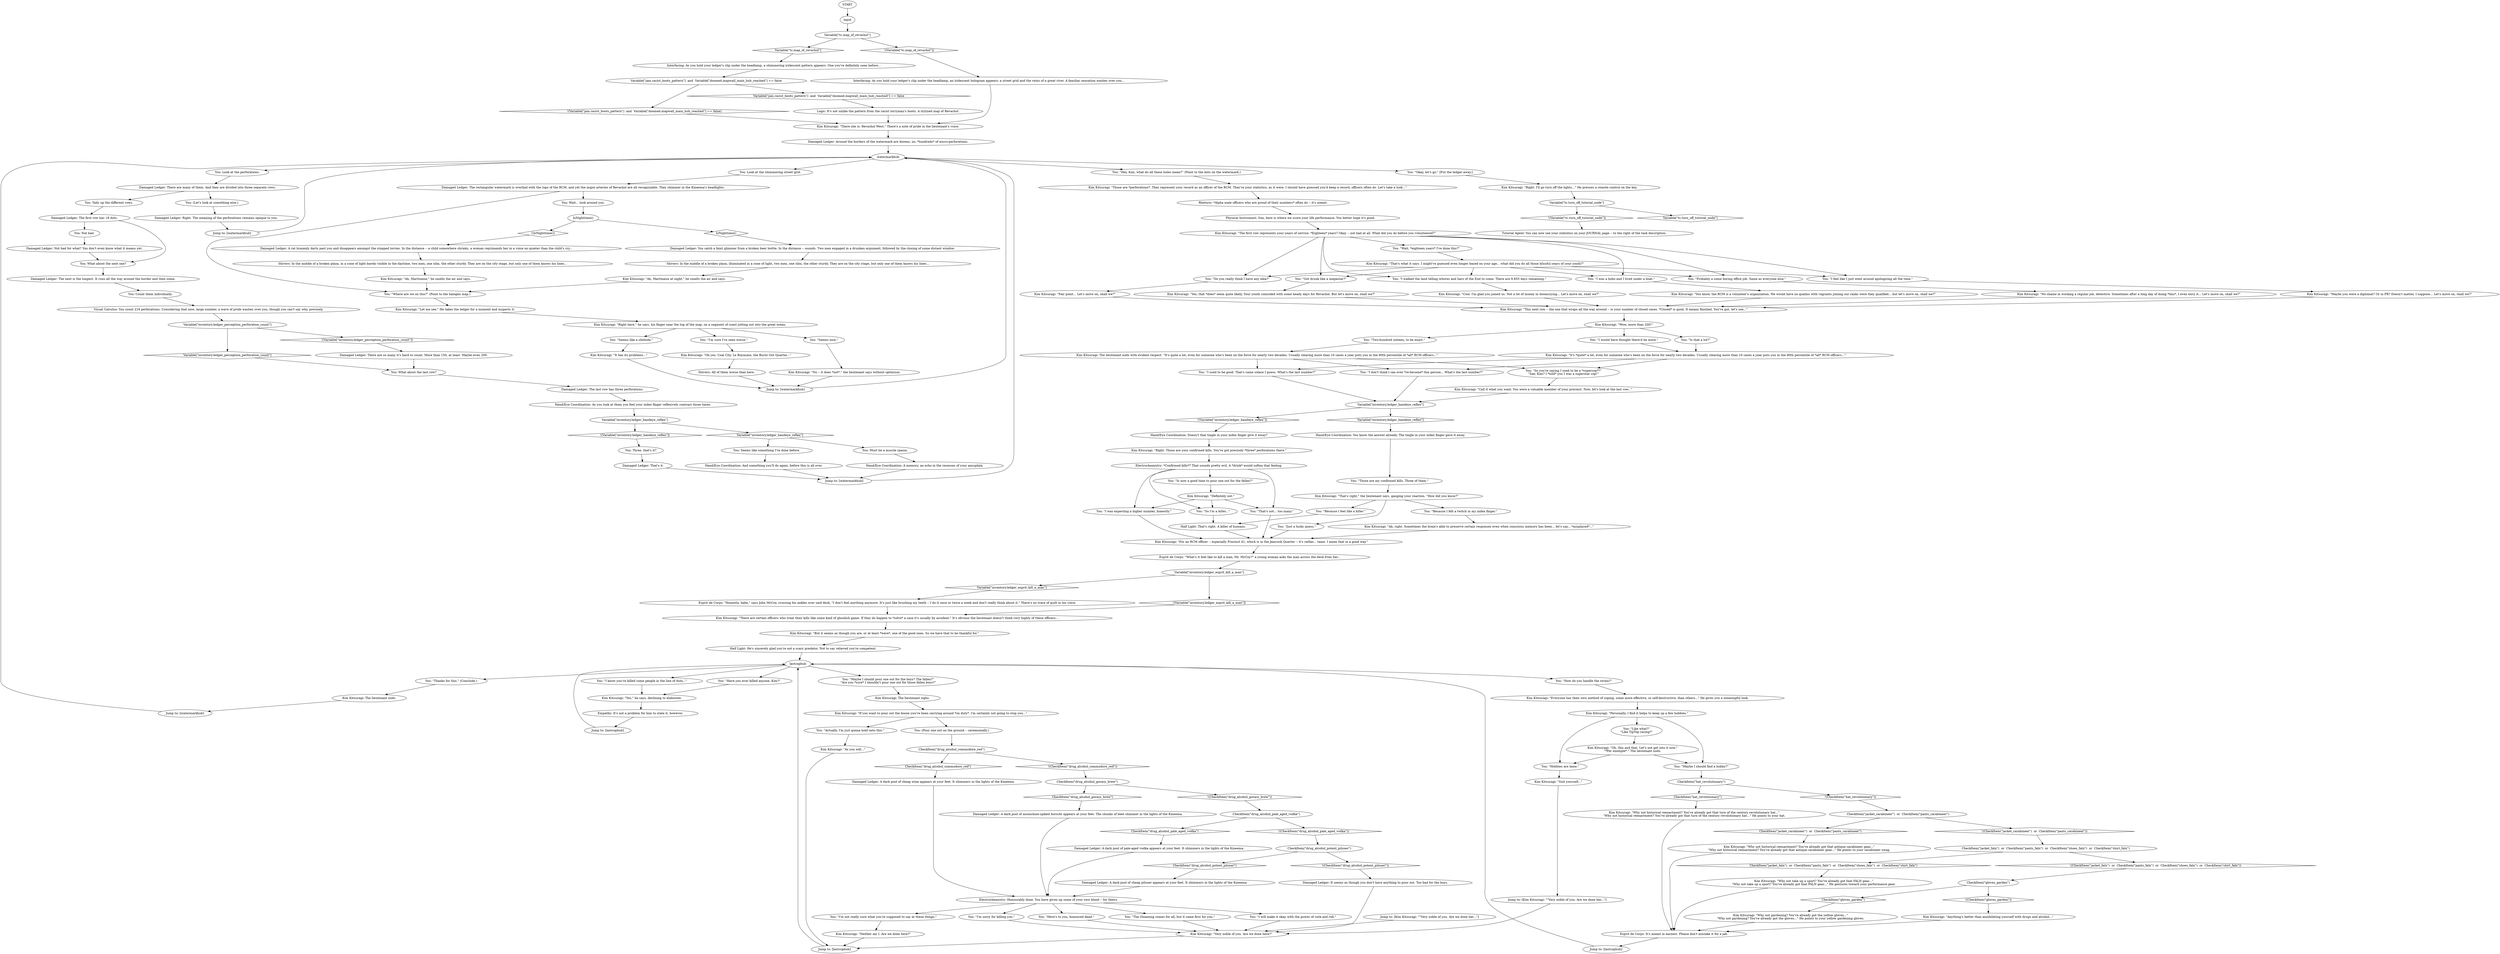 # KINEEMA ORB / halogen watermarks
# the dialogue where-in you've turned on the lights of the kineema and you can look at the halogen watermarks stuff on your ledger
# ==================================================
digraph G {
	  0 [label="START"];
	  1 [label="input"];
	  2 [label="Rhetoric: *Alpha male officers who are proud of their numbers* often do -- it's meant."];
	  3 [label="Damaged Ledger: The next is the longest. It runs all the way around the border and then some."];
	  4 [label="You: \"Do you really think I have any idea?\""];
	  5 [label="You: \"Two-hundred sixteen, to be exact.\""];
	  6 [label="You: \"So I'm a killer...\""];
	  7 [label="Jump to: [watermarkhub]"];
	  8 [label="Jump to: [watermarkhub]"];
	  9 [label="You: \"Those are my confirmed kills. Three of them.\""];
	  10 [label="Damaged Ledger: The rectangular watermark is overlaid with the logo of the RCM, and yet the major arteries of Revachol are all recognizable. They shimmer in the Kineema's headlights."];
	  11 [label="Jump to: [watermarkhub]"];
	  12 [label="You: \"I will make it okay with the power of rock and roll.\""];
	  13 [label="Kim Kitsuragi: \"Personally, I find it helps to keep up a few hobbies.\""];
	  14 [label="Jump to: [lastcophub]"];
	  15 [label="Damaged Ledger: It seems as though you don't have anything to pour out. Too bad for the boys."];
	  16 [label="Esprit de Corps: It's meant in earnest. Please don't mistake it for a jab."];
	  17 [label="You: Tally up the different rows."];
	  18 [label="Tutorial Agent: You can now see your statistics on your JOURNAL page -- to the right of the task description."];
	  19 [label="Half Light: That's right. A killer of humans."];
	  20 [label="Half Light: He's sincerely glad you're not a scary predator. Not to say relieved you're competent."];
	  21 [label="You: Look at the shimmering street grid."];
	  22 [label="You: What about the last row?"];
	  23 [label="Kim Kitsuragi: \"The first row represents your years of service. *Eighteen* years? Okay -- not bad at all. What did you do before you volunteered?\""];
	  24 [label="Kim Kitsuragi: \"Cool. I'm glad you joined us. Not a lot of money in doomcrying... Let's move on, shall we?\""];
	  25 [label="Hand/Eye Coordination: Doesn't that tingle in your index finger give it away?"];
	  26 [label="You: Must be a muscle spasm."];
	  27 [label="Kim Kitsuragi: \"Ah, Martinaise at night,\" he smells the air and says."];
	  28 [label="Jump to: [lastcophub]"];
	  29 [label="Jump to: [Kim Kitsuragi: \"\"Very noble of you. Are we done her...\"]"];
	  30 [label="CheckItem(\"drug_alcohol_goracy_brew\")"];
	  31 [label="CheckItem(\"drug_alcohol_goracy_brew\")", shape=diamond];
	  32 [label="!(CheckItem(\"drug_alcohol_goracy_brew\"))", shape=diamond];
	  33 [label="Kim Kitsuragi: \"Oh yes. Coal City, Le Royaume, the Burnt Out Quarter...\""];
	  34 [label="Damaged Ledger: Not bad for what? You don't even know what it means yet."];
	  35 [label="Variable[\"tc.turn_off_tutorial_node\"]"];
	  36 [label="Variable[\"tc.turn_off_tutorial_node\"]", shape=diamond];
	  37 [label="!(Variable[\"tc.turn_off_tutorial_node\"])", shape=diamond];
	  38 [label="Damaged Ledger: That's it."];
	  39 [label="You: \"I would have thought there'd be more.\""];
	  40 [label="Damaged Ledger: Right. The meaning of the perforations remains opaque to you."];
	  41 [label="Damaged Ledger: You catch a faint glimmer from a broken beer bottle. In the distance -- sounds. Two men engaged in a drunken argument, followed by the closing of some distant window."];
	  42 [label="Kim Kitsuragi: \"But it seems as though you are, or at least *were*, one of the good ones. So we have that to be thankful for.\""];
	  43 [label="Jump to: [Kim Kitsuragi: \"\"Very noble of you. Are we done her...\"]"];
	  44 [label="Damaged Ledger: A dark pool of cheap pilsner appears at your feet. It shimmers in the lights of the Kineema."];
	  45 [label="IsNighttime()"];
	  46 [label="IsNighttime()", shape=diamond];
	  47 [label="!(IsNighttime())", shape=diamond];
	  48 [label="Damaged Ledger: There are so many it's hard to count. More than 150, at least. Maybe even 200."];
	  49 [label="Kim Kitsuragi: \"This next row -- the one that wraps all the way around -- is your number of closed cases. *Closed* is good. It means finished. You've got, let's see...\""];
	  50 [label="Kim Kitsuragi: \"Right. Those are your confirmed kills. You've got precisely *three* perforations there.\""];
	  51 [label="You: \"Thanks for this.\" (Conclude.)"];
	  52 [label="Kim Kitsuragi: The lieutenant nods."];
	  53 [label="You: Seems like something I've done before."];
	  54 [label="Hand/Eye Coordination: You know the answer already. The tingle in your index finger gave it away."];
	  55 [label="Kim Kitsuragi: \"Right here,\" he says, his finger near the top of the map, on a segment of coast jutting out into the great ocean."];
	  56 [label="Kim Kitsuragi: \"Very noble of you. Are we done here?\""];
	  57 [label="You: \"Maybe I should find a hobby?\""];
	  58 [label="CheckItem(\"jacket_carabineer\")  or  CheckItem(\"pants_carabineer\")"];
	  59 [label="CheckItem(\"jacket_carabineer\")  or  CheckItem(\"pants_carabineer\")", shape=diamond];
	  60 [label="!(CheckItem(\"jacket_carabineer\")  or  CheckItem(\"pants_carabineer\"))", shape=diamond];
	  61 [label="CheckItem(\"drug_alcohol_potent_pilsner\")"];
	  62 [label="CheckItem(\"drug_alcohol_potent_pilsner\")", shape=diamond];
	  63 [label="!(CheckItem(\"drug_alcohol_potent_pilsner\"))", shape=diamond];
	  65 [label="You: \"I'm sure I've seen worse.\""];
	  66 [label="Shivers: All of them worse than here."];
	  67 [label="Jump to: [lastcophub]"];
	  68 [label="You: \"Wait, *eighteen years* I've done this?\""];
	  69 [label="Kim Kitsuragi: \"Ah, Martinaise,\" he smells the air and says."];
	  70 [label="Kim Kitsuragi: \"Maybe you were a diplomat? Or in PR? Doesn't matter, I suppose... Let's move on, shall we?\""];
	  71 [label="Hand/Eye Coordination: And something you'll do again, before this is all over."];
	  72 [label="Damaged Ledger: A dark pool of cheap wine appears at your feet. It shimmers in the lights of the Kineema."];
	  73 [label="Kim Kitsuragi: \"Why not gardening? You've already got the yellow gloves...\"\n\"Why not gardening? You've already got the gloves...\" He points to your yellow gardening gloves."];
	  74 [label="Damaged Ledger: A dark pool of pale-aged vodka appears at your feet. It shimmers in the lights of the Kineema."];
	  75 [label="Damaged Ledger: Around the borders of the watermark are dozens, no, *hundreds* of micro-perforations."];
	  76 [label="Kim Kitsuragi: \"Yes, that *does* seem quite likely. Your youth coincided with some heady days for Revachol. But let's move on, shall we?\""];
	  77 [label="Kim Kitsuragi: \"Ah, right. Sometimes the brain's able to preserve certain responses even when conscious memory has been... let's say... *misplaced*...\""];
	  78 [label="Kim Kitsuragi: \"For an RCM officer -- especially Precinct 41, which is in the Jamrock Quarter -- it's rather... tame. I mean that in a good way.\""];
	  79 [label="Kim Kitsuragi: \"There are certain officers who treat their kills like some kind of ghoulish game. If they do happen to *solve* a case it's usually by accident.\" It's obvious the lieutenant doesn't think very highly of these officers..."];
	  80 [label="Kim Kitsuragi: \"If you want to pour out the booze you've been carrying around *on duty*, I'm certainly not going to stop you...\""];
	  81 [label="Electrochemistry: Honourably done. You have given up some of your own blood -- for theirs."];
	  82 [label="You: \"I'm sorry for killing you.\""];
	  83 [label="Kim Kitsuragi: The lieutenant nods with evident respect. \"It's quite a lot, even for someone who's been on the force for nearly two decades. Usually clearing more than 10 cases a year puts you in the 90th percentile of *all* RCM officers...\""];
	  84 [label="Shivers: In the middle of a broken plaza, illuminated in a cone of light, two men, one slim, the other sturdy. They are on the city stage, but only one of them knows his lines..."];
	  85 [label="You: \"I'm not really sure what you're supposed to say at these things.\""];
	  86 [label="You: \"Like what?\"\n\"Like TipTop racing?\""];
	  87 [label="Kim Kitsuragi: \"Right. I'll go turn off the lights...\" He presses a remote control on the key."];
	  88 [label="Damaged Ledger: A rat brazenly darts past you and disappears amongst the stopped lorries. In the distance -- a child somewhere shrieks, a woman reprimands her in a voice no quieter than the child's cry..."];
	  89 [label="Interfacing: As you hold your ledger's clip under the headlamp, a shimmering iridescent pattern appears. One you've definitely seen before..."];
	  90 [label="You: Look at the perforations."];
	  91 [label="CheckItem(\"hat_revolutionary\")"];
	  92 [label="CheckItem(\"hat_revolutionary\")", shape=diamond];
	  93 [label="!(CheckItem(\"hat_revolutionary\"))", shape=diamond];
	  94 [label="Interfacing: As you hold your ledger's clip under the headlamp, an iridescent hologram appears: a street grid and the veins of a great river. A familiar sensation washes over you..."];
	  95 [label="You: What about the next one?"];
	  96 [label="You: \"I was expecting a higher number, honestly.\""];
	  97 [label="You: \"Actually, I'm just gonna hold onto this.\""];
	  98 [label="Kim Kitsuragi: \"Why not historical reenactment? You've already got that turn of the century revolutionary hat...\"\n\"Why not historical reenactment? You've already got that turn of the century revolutionary hat...\" He points to your hat."];
	  99 [label="Kim Kitsuragi: \"Anything's better than annihilating yourself with drugs and alcohol...\""];
	  100 [label="Jump to: [watermarkhub]"];
	  101 [label="watermarkhub"];
	  102 [label="Kim Kitsuragi: \"You know, the RCM is a volunteer's organization. We would have no qualms with vagrants joining our ranks were they qualified... but let's move on, shall we?\""];
	  103 [label="You: \"I don't think I can ever *re-become* this person... What's the last number?\""];
	  104 [label="You: \"Is now a good time to pour one out for the fallen?\""];
	  105 [label="You: Wait... look around you."];
	  106 [label="Visual Calculus: You count 216 perforations. Considering that nice, large number, a wave of pride washes over you, though you can't say why, precisely."];
	  107 [label="Kim Kitsuragi: \"Why not historical reenactment? You've already got that antique carabineer gear...\"\n\"Why not historical reenactment? You've already got that antique carabineer gear...\" He points to your carabineer swag."];
	  108 [label="You: \"I know you've killed some people in the line of duty...\""];
	  109 [label="Kim Kitsuragi: \"Those are *perforations*. They represent your record as an officer of the RCM. They're your statistics, as it were. I should have guessed you'd keep a record, officers often do. Let's take a look...\""];
	  110 [label="You: \"Got drunk like a megastar?\""];
	  111 [label="You: \"So you're saying I used to be a *supercop*?\"\n\"See, Kim? I *told* you I was a superstar cop!\""];
	  112 [label="Kim Kitsuragi: \"That's right,\" the lieutenant says, gauging your reaction. \"How did you know?\""];
	  113 [label="Esprit de Corps: \"What's it feel like to kill a man, Mr. McCoy?\" a young woman asks the man across the desk from her..."];
	  114 [label="lastcophub"];
	  115 [label="Kim Kitsuragi: \"Oh, this and that. Let's not get into it now.\"\n\"*Par exemple*.\" The lieutenant nods."];
	  116 [label="Damaged Ledger: A dark pool of moonshine-spiked borscht appears at your feet. The chunks of beet shimmer in the lights of the Kineema."];
	  117 [label="Electrochemistry: *Confirmed kills*? That sounds pretty evil. A *drink* would soften that feeling."];
	  118 [label="You: Not bad."];
	  119 [label="Kim Kitsuragi: \"Fair point... Let's move on, shall we?\""];
	  120 [label="Kim Kitsuragi: \"It's *quite* a lot, even for someone who's been on the force for nearly two decades. Usually clearing more than 10 cases a year puts you in the 90th percentile of *all* RCM officers...\""];
	  121 [label="Hand/Eye Coordination: As you look at them you feel your index finger reflexively contract three times."];
	  122 [label="You: \"Because I felt a twitch in my index finger.\""];
	  123 [label="Kim Kitsuragi: \"That's what it says. I might've guessed even longer based on your age... what did you do all those blissful years of your youth?\""];
	  124 [label="Logic: It's not unlike the pattern from the racist lorryman's boots. A stylized map of Revachol."];
	  125 [label="You: \"Is that a lot?\""];
	  126 [label="You: \"Have you ever killed anyone, Kim?\""];
	  127 [label="You: (Let's look at something else.)"];
	  128 [label="Kim Kitsuragi: \"Why not take up a sport? You've already got that FALN gear...\"\n\"Why not take up a sport? You've already got that FALN gear...\" He gestures toward your performance gear."];
	  129 [label="CheckItem(\"gloves_garden\")"];
	  130 [label="CheckItem(\"gloves_garden\")", shape=diamond];
	  131 [label="!(CheckItem(\"gloves_garden\"))", shape=diamond];
	  132 [label="Kim Kitsuragi: \"No -- it does *not*,\" the lieutenant says without optimism."];
	  133 [label="You: \"Here's to you, honoured dead.\""];
	  134 [label="CheckItem(\"jacket_faln\")  or  CheckItem(\"pants_faln\")  or  CheckItem(\"shoes_faln\")  or  CheckItem(\"shirt_faln\")"];
	  135 [label="CheckItem(\"jacket_faln\")  or  CheckItem(\"pants_faln\")  or  CheckItem(\"shoes_faln\")  or  CheckItem(\"shirt_faln\")", shape=diamond];
	  136 [label="!(CheckItem(\"jacket_faln\")  or  CheckItem(\"pants_faln\")  or  CheckItem(\"shoes_faln\")  or  CheckItem(\"shirt_faln\"))", shape=diamond];
	  137 [label="CheckItem(\"drug_alcohol_commodore_red\")"];
	  138 [label="CheckItem(\"drug_alcohol_commodore_red\")", shape=diamond];
	  139 [label="!(CheckItem(\"drug_alcohol_commodore_red\"))", shape=diamond];
	  140 [label="CheckItem(\"drug_alcohol_pale_aged_vodka\")"];
	  141 [label="CheckItem(\"drug_alcohol_pale_aged_vodka\")", shape=diamond];
	  142 [label="!(CheckItem(\"drug_alcohol_pale_aged_vodka\"))", shape=diamond];
	  143 [label="Physical Instrument: Son, here is where we score your life performance. You better hope it's good."];
	  144 [label="Empathy: It's not a problem for him to state it, however."];
	  145 [label="Kim Kitsuragi: \"Neither am I. Are we done here?\""];
	  146 [label="You: \"I used to be good. That's some solace I guess. What's the last number?\""];
	  147 [label="Kim Kitsuragi: \"Call it what you want. You were a valuable member of your precinct. Now, let's look at the last row...\""];
	  148 [label="You: \"How do you handle the strain?\""];
	  149 [label="Kim Kitsuragi: \"Yes,\" he says, declining to elaborate."];
	  150 [label="You: (Pour one out on the ground -- ceremonially.)"];
	  151 [label="Kim Kitsuragi: \"Suit yourself...\""];
	  152 [label="Kim Kitsuragi: \"There she is: Revachol West.\" There's a note of pride in the lieutenant's voice."];
	  153 [label="You: Three, that's it?"];
	  154 [label="You: \"I walked the land telling whores and liars of the End to come. There are 9,855 days remaining.\""];
	  155 [label="Kim Kitsuragi: \"Wow, more than 200!\""];
	  156 [label="Hand/Eye Coordination: A memory, an echo in the recesses of your amygdala."];
	  157 [label="Variable[\"inventory.ledger_handeye_reflex\"]"];
	  158 [label="Variable[\"inventory.ledger_handeye_reflex\"]", shape=diamond];
	  159 [label="!(Variable[\"inventory.ledger_handeye_reflex\"])", shape=diamond];
	  160 [label="You: \"Where are we on this?\" (Point to the halogen map.)"];
	  161 [label="You: Count them individually."];
	  162 [label="Variable[\"inventory.ledger_esprit_kill_a_man\"]"];
	  163 [label="Variable[\"inventory.ledger_esprit_kill_a_man\"]", shape=diamond];
	  164 [label="!(Variable[\"inventory.ledger_esprit_kill_a_man\"])", shape=diamond];
	  165 [label="You: \"Seems nice.\""];
	  166 [label="You: \"Seems like a shithole.\""];
	  167 [label="Damaged Ledger: There are many of them. And they are divided into three separate rows."];
	  168 [label="Damaged Ledger: The first row has 18 dots."];
	  169 [label="You: \"Hey, Kim, what do all these holes mean?\" (Point to the dots on the watermark.)"];
	  170 [label="You: \"I was a hobo and I lived under a boat.\""];
	  171 [label="Kim Kitsuragi: \"No shame in working a regular job, detective. Sometimes after a long day of doing *this*, I even envy it... Let's move on, shall we?\""];
	  172 [label="You: \"That's not... too many.\""];
	  173 [label="Variable[\"inventory.ledger_handeye_reflex\"]"];
	  174 [label="Variable[\"inventory.ledger_handeye_reflex\"]", shape=diamond];
	  175 [label="!(Variable[\"inventory.ledger_handeye_reflex\"])", shape=diamond];
	  176 [label="You: \"Because I feel like a killer.\""];
	  177 [label="You: \"Just a lucky guess.\""];
	  178 [label="Kim Kitsuragi: \"Let me see.\" He takes the ledger for a moment and inspects it."];
	  179 [label="You: \"Maybe I should pour one out for the boys? The fallen?\"\n\"Are you *sure* I shouldn't pour one out for those fallen boys?\""];
	  180 [label="You: \"Hobbies are lame.\""];
	  181 [label="Shivers: In the middle of a broken plaza, in a cone of light barely visible in the daytime, two men, one slim, the other sturdy. They are on the city stage, but only one of them knows his lines..."];
	  182 [label="Variable[\"jam.racist_boots_pattern\"]  and  Variable[\"doomed.mapwall_main_hub_reached\"] == false"];
	  183 [label="Variable[\"jam.racist_boots_pattern\"]  and  Variable[\"doomed.mapwall_main_hub_reached\"] == false", shape=diamond];
	  184 [label="!(Variable[\"jam.racist_boots_pattern\"]  and  Variable[\"doomed.mapwall_main_hub_reached\"] == false)", shape=diamond];
	  185 [label="You: \"Okay, let's go.\" [Put the ledger away.]"];
	  186 [label="Damaged Ledger: The last row has three perforations."];
	  187 [label="You: \"Probably a some boring office job. Same as everyone else.\""];
	  188 [label="Kim Kitsuragi: \"Definitely not.\""];
	  189 [label="Kim Kitsuragi: \"As you will...\""];
	  190 [label="You: \"The Gloaming comes for all, but it came first for you.\""];
	  191 [label="Kim Kitsuragi: \"It has its problems...\""];
	  192 [label="Variable[\"tc.map_of_revachol\"]"];
	  193 [label="Variable[\"tc.map_of_revachol\"]", shape=diamond];
	  194 [label="!(Variable[\"tc.map_of_revachol\"])", shape=diamond];
	  195 [label="You: \"I feel like I just went around apologizing all the time.\""];
	  196 [label="Kim Kitsuragi: \"Everyone has their own method of coping, some more effective, or self-destructive, than others...\" He gives you a meaningful look."];
	  197 [label="Variable[\"inventory.ledger_perception_perforation_count\"]"];
	  198 [label="Variable[\"inventory.ledger_perception_perforation_count\"]", shape=diamond];
	  199 [label="!(Variable[\"inventory.ledger_perception_perforation_count\"])", shape=diamond];
	  200 [label="Esprit de Corps: \"Honestly, babe,\" says John McCoy, crossing his ankles over said desk, \"I don't feel anything anymore. It's just like brushing my teeth -- I do it once or twice a week and don't really think about it.\" There's no trace of guilt in his voice."];
	  201 [label="Kim Kitsuragi: The lieutenant sighs."];
	  0 -> 1
	  1 -> 192
	  2 -> 143
	  3 -> 161
	  4 -> 119
	  5 -> 83
	  6 -> 19
	  7 -> 101
	  8 -> 101
	  9 -> 112
	  10 -> 160
	  10 -> 105
	  11 -> 101
	  12 -> 56
	  13 -> 57
	  13 -> 180
	  13 -> 86
	  14 -> 114
	  15 -> 56
	  16 -> 67
	  17 -> 168
	  19 -> 78
	  20 -> 114
	  21 -> 10
	  22 -> 186
	  23 -> 195
	  23 -> 68
	  23 -> 4
	  23 -> 170
	  23 -> 110
	  23 -> 154
	  23 -> 187
	  24 -> 49
	  25 -> 50
	  26 -> 156
	  27 -> 160
	  28 -> 114
	  29 -> 56
	  30 -> 32
	  30 -> 31
	  31 -> 116
	  32 -> 140
	  33 -> 66
	  34 -> 95
	  35 -> 36
	  35 -> 37
	  37 -> 18
	  38 -> 8
	  39 -> 120
	  40 -> 7
	  41 -> 84
	  42 -> 20
	  43 -> 56
	  44 -> 81
	  45 -> 46
	  45 -> 47
	  46 -> 41
	  47 -> 88
	  48 -> 22
	  49 -> 155
	  50 -> 117
	  51 -> 52
	  52 -> 11
	  53 -> 71
	  54 -> 9
	  55 -> 65
	  55 -> 165
	  55 -> 166
	  56 -> 14
	  57 -> 91
	  58 -> 59
	  58 -> 60
	  59 -> 107
	  60 -> 134
	  61 -> 62
	  61 -> 63
	  62 -> 44
	  63 -> 15
	  65 -> 33
	  66 -> 100
	  67 -> 114
	  68 -> 123
	  69 -> 160
	  70 -> 49
	  71 -> 8
	  72 -> 81
	  73 -> 16
	  74 -> 81
	  75 -> 101
	  76 -> 49
	  77 -> 78
	  78 -> 113
	  79 -> 42
	  80 -> 97
	  80 -> 150
	  81 -> 133
	  81 -> 12
	  81 -> 82
	  81 -> 85
	  81 -> 190
	  82 -> 56
	  83 -> 146
	  83 -> 103
	  83 -> 111
	  84 -> 27
	  85 -> 145
	  86 -> 115
	  87 -> 35
	  88 -> 181
	  89 -> 182
	  90 -> 167
	  91 -> 92
	  91 -> 93
	  92 -> 98
	  93 -> 58
	  94 -> 152
	  95 -> 3
	  96 -> 78
	  97 -> 189
	  98 -> 16
	  99 -> 16
	  100 -> 101
	  101 -> 169
	  101 -> 90
	  101 -> 185
	  101 -> 21
	  102 -> 49
	  103 -> 157
	  104 -> 188
	  105 -> 45
	  106 -> 197
	  107 -> 16
	  108 -> 149
	  109 -> 2
	  110 -> 76
	  111 -> 147
	  112 -> 176
	  112 -> 177
	  112 -> 122
	  113 -> 162
	  114 -> 108
	  114 -> 179
	  114 -> 148
	  114 -> 51
	  114 -> 126
	  115 -> 57
	  115 -> 180
	  116 -> 81
	  117 -> 96
	  117 -> 172
	  117 -> 104
	  117 -> 6
	  118 -> 34
	  119 -> 49
	  120 -> 146
	  120 -> 103
	  120 -> 111
	  121 -> 173
	  122 -> 77
	  123 -> 195
	  123 -> 4
	  123 -> 170
	  123 -> 110
	  123 -> 154
	  123 -> 187
	  124 -> 152
	  125 -> 120
	  126 -> 149
	  127 -> 40
	  128 -> 16
	  129 -> 130
	  129 -> 131
	  130 -> 73
	  131 -> 99
	  132 -> 100
	  133 -> 56
	  134 -> 136
	  134 -> 135
	  135 -> 128
	  136 -> 129
	  137 -> 138
	  137 -> 139
	  138 -> 72
	  139 -> 30
	  140 -> 141
	  140 -> 142
	  141 -> 74
	  142 -> 61
	  143 -> 23
	  144 -> 28
	  145 -> 14
	  146 -> 157
	  147 -> 157
	  148 -> 196
	  149 -> 144
	  150 -> 137
	  151 -> 29
	  152 -> 75
	  153 -> 38
	  154 -> 24
	  155 -> 125
	  155 -> 5
	  155 -> 39
	  156 -> 8
	  157 -> 158
	  157 -> 159
	  158 -> 54
	  159 -> 25
	  160 -> 178
	  161 -> 106
	  162 -> 163
	  162 -> 164
	  163 -> 200
	  164 -> 79
	  165 -> 132
	  166 -> 191
	  167 -> 17
	  167 -> 127
	  168 -> 118
	  168 -> 95
	  169 -> 109
	  170 -> 102
	  171 -> 49
	  172 -> 78
	  173 -> 174
	  173 -> 175
	  174 -> 26
	  174 -> 53
	  175 -> 153
	  176 -> 19
	  177 -> 78
	  178 -> 55
	  179 -> 201
	  180 -> 151
	  181 -> 69
	  182 -> 184
	  182 -> 183
	  183 -> 124
	  184 -> 152
	  185 -> 87
	  186 -> 121
	  187 -> 171
	  188 -> 96
	  188 -> 172
	  188 -> 6
	  189 -> 14
	  190 -> 56
	  191 -> 100
	  192 -> 193
	  192 -> 194
	  193 -> 89
	  194 -> 94
	  195 -> 70
	  196 -> 13
	  197 -> 198
	  197 -> 199
	  198 -> 22
	  199 -> 48
	  200 -> 79
	  201 -> 80
}

